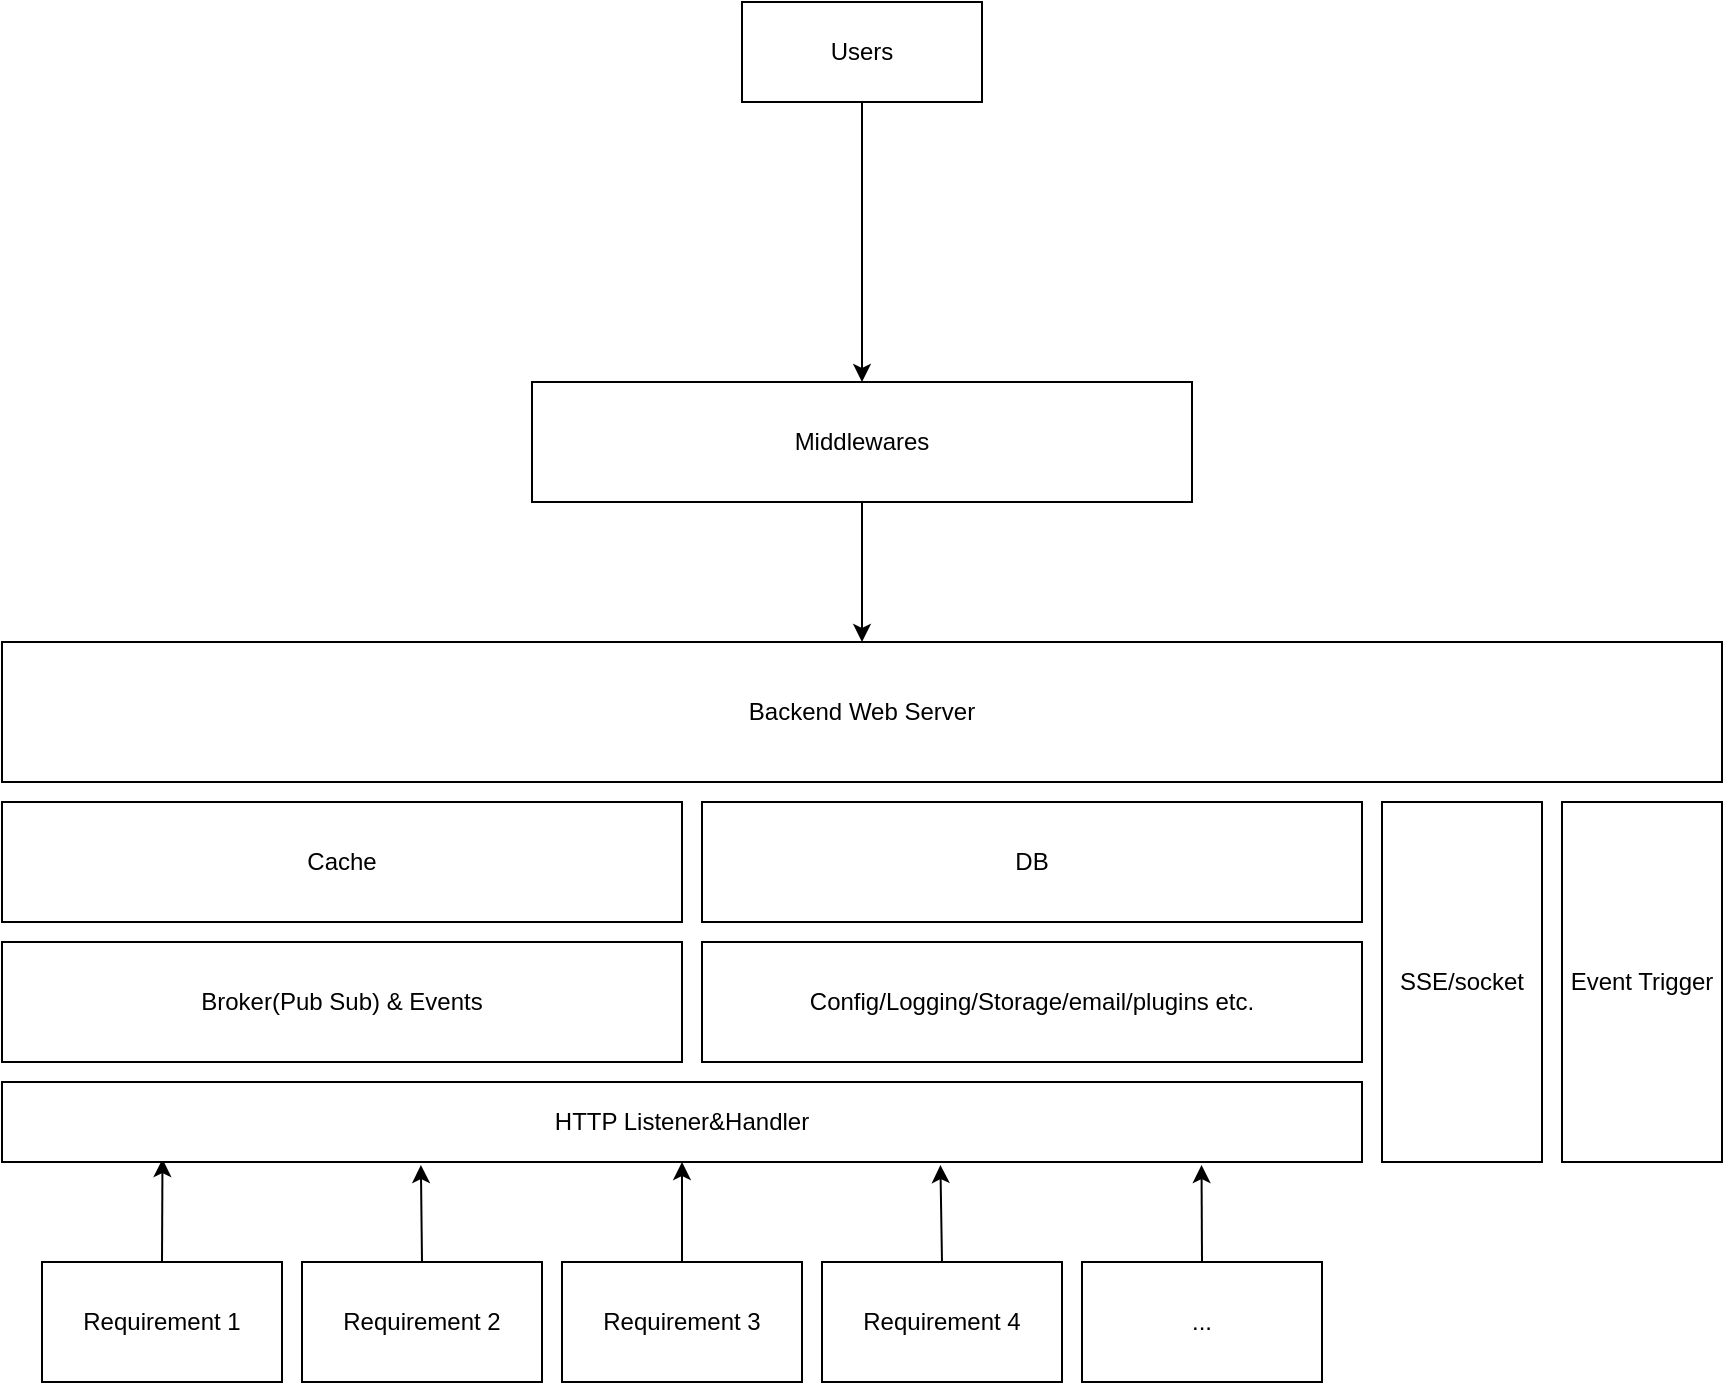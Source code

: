 <mxfile>
    <diagram id="B_OWyJGPpXpb4lm69Aak" name="Page-1">
        <mxGraphModel dx="1657" dy="993" grid="1" gridSize="10" guides="1" tooltips="1" connect="1" arrows="1" fold="1" page="1" pageScale="1" pageWidth="1654" pageHeight="2336" math="0" shadow="0">
            <root>
                <mxCell id="0"/>
                <mxCell id="1" parent="0"/>
                <mxCell id="2" value="Backend Web Server" style="rounded=0;whiteSpace=wrap;html=1;" vertex="1" parent="1">
                    <mxGeometry x="475" y="600" width="860" height="70" as="geometry"/>
                </mxCell>
                <mxCell id="6" style="edgeStyle=none;html=1;exitX=0.5;exitY=1;exitDx=0;exitDy=0;entryX=0.5;entryY=0;entryDx=0;entryDy=0;" edge="1" parent="1" source="3" target="2">
                    <mxGeometry relative="1" as="geometry"/>
                </mxCell>
                <mxCell id="3" value="Middlewares" style="rounded=0;whiteSpace=wrap;html=1;" vertex="1" parent="1">
                    <mxGeometry x="740" y="470" width="330" height="60" as="geometry"/>
                </mxCell>
                <mxCell id="5" style="edgeStyle=none;html=1;exitX=0.5;exitY=1;exitDx=0;exitDy=0;" edge="1" parent="1" source="4" target="3">
                    <mxGeometry relative="1" as="geometry"/>
                </mxCell>
                <mxCell id="4" value="Users" style="rounded=0;whiteSpace=wrap;html=1;" vertex="1" parent="1">
                    <mxGeometry x="845" y="280" width="120" height="50" as="geometry"/>
                </mxCell>
                <mxCell id="20" style="edgeStyle=none;html=1;exitX=0.5;exitY=0;exitDx=0;exitDy=0;entryX=0.118;entryY=0.963;entryDx=0;entryDy=0;entryPerimeter=0;" edge="1" parent="1" source="7" target="17">
                    <mxGeometry relative="1" as="geometry"/>
                </mxCell>
                <mxCell id="7" value="Requirement 1" style="rounded=0;whiteSpace=wrap;html=1;" vertex="1" parent="1">
                    <mxGeometry x="495" y="910" width="120" height="60" as="geometry"/>
                </mxCell>
                <mxCell id="21" style="edgeStyle=none;html=1;exitX=0.5;exitY=0;exitDx=0;exitDy=0;entryX=0.308;entryY=1.038;entryDx=0;entryDy=0;entryPerimeter=0;" edge="1" parent="1" source="8" target="17">
                    <mxGeometry relative="1" as="geometry"/>
                </mxCell>
                <mxCell id="8" value="Requirement 2" style="rounded=0;whiteSpace=wrap;html=1;" vertex="1" parent="1">
                    <mxGeometry x="625" y="910" width="120" height="60" as="geometry"/>
                </mxCell>
                <mxCell id="22" style="edgeStyle=none;html=1;exitX=0.5;exitY=0;exitDx=0;exitDy=0;entryX=0.5;entryY=1;entryDx=0;entryDy=0;" edge="1" parent="1" source="9" target="17">
                    <mxGeometry relative="1" as="geometry"/>
                </mxCell>
                <mxCell id="9" value="Requirement 3" style="rounded=0;whiteSpace=wrap;html=1;" vertex="1" parent="1">
                    <mxGeometry x="755" y="910" width="120" height="60" as="geometry"/>
                </mxCell>
                <mxCell id="23" style="edgeStyle=none;html=1;exitX=0.5;exitY=0;exitDx=0;exitDy=0;entryX=0.69;entryY=1.038;entryDx=0;entryDy=0;entryPerimeter=0;" edge="1" parent="1" source="10" target="17">
                    <mxGeometry relative="1" as="geometry"/>
                </mxCell>
                <mxCell id="10" value="Requirement 4" style="rounded=0;whiteSpace=wrap;html=1;" vertex="1" parent="1">
                    <mxGeometry x="885" y="910" width="120" height="60" as="geometry"/>
                </mxCell>
                <mxCell id="24" style="edgeStyle=none;html=1;exitX=0.5;exitY=0;exitDx=0;exitDy=0;entryX=0.882;entryY=1.038;entryDx=0;entryDy=0;entryPerimeter=0;" edge="1" parent="1" source="11" target="17">
                    <mxGeometry relative="1" as="geometry"/>
                </mxCell>
                <mxCell id="11" value="..." style="rounded=0;whiteSpace=wrap;html=1;" vertex="1" parent="1">
                    <mxGeometry x="1015" y="910" width="120" height="60" as="geometry"/>
                </mxCell>
                <mxCell id="12" value="Cache" style="rounded=0;whiteSpace=wrap;html=1;" vertex="1" parent="1">
                    <mxGeometry x="475" y="680" width="340" height="60" as="geometry"/>
                </mxCell>
                <mxCell id="14" value="DB" style="rounded=0;whiteSpace=wrap;html=1;" vertex="1" parent="1">
                    <mxGeometry x="825" y="680" width="330" height="60" as="geometry"/>
                </mxCell>
                <mxCell id="15" value="Broker(Pub Sub) &amp;amp; Events" style="rounded=0;whiteSpace=wrap;html=1;" vertex="1" parent="1">
                    <mxGeometry x="475" y="750" width="340" height="60" as="geometry"/>
                </mxCell>
                <mxCell id="16" value="Config/Logging/Storage/email/plugins etc." style="rounded=0;whiteSpace=wrap;html=1;" vertex="1" parent="1">
                    <mxGeometry x="825" y="750" width="330" height="60" as="geometry"/>
                </mxCell>
                <mxCell id="17" value="HTTP Listener&amp;amp;Handler" style="rounded=0;whiteSpace=wrap;html=1;" vertex="1" parent="1">
                    <mxGeometry x="475" y="820" width="680" height="40" as="geometry"/>
                </mxCell>
                <mxCell id="18" value="SSE/socket" style="rounded=0;whiteSpace=wrap;html=1;" vertex="1" parent="1">
                    <mxGeometry x="1165" y="680" width="80" height="180" as="geometry"/>
                </mxCell>
                <mxCell id="19" value="Event Trigger" style="rounded=0;whiteSpace=wrap;html=1;" vertex="1" parent="1">
                    <mxGeometry x="1255" y="680" width="80" height="180" as="geometry"/>
                </mxCell>
            </root>
        </mxGraphModel>
    </diagram>
</mxfile>